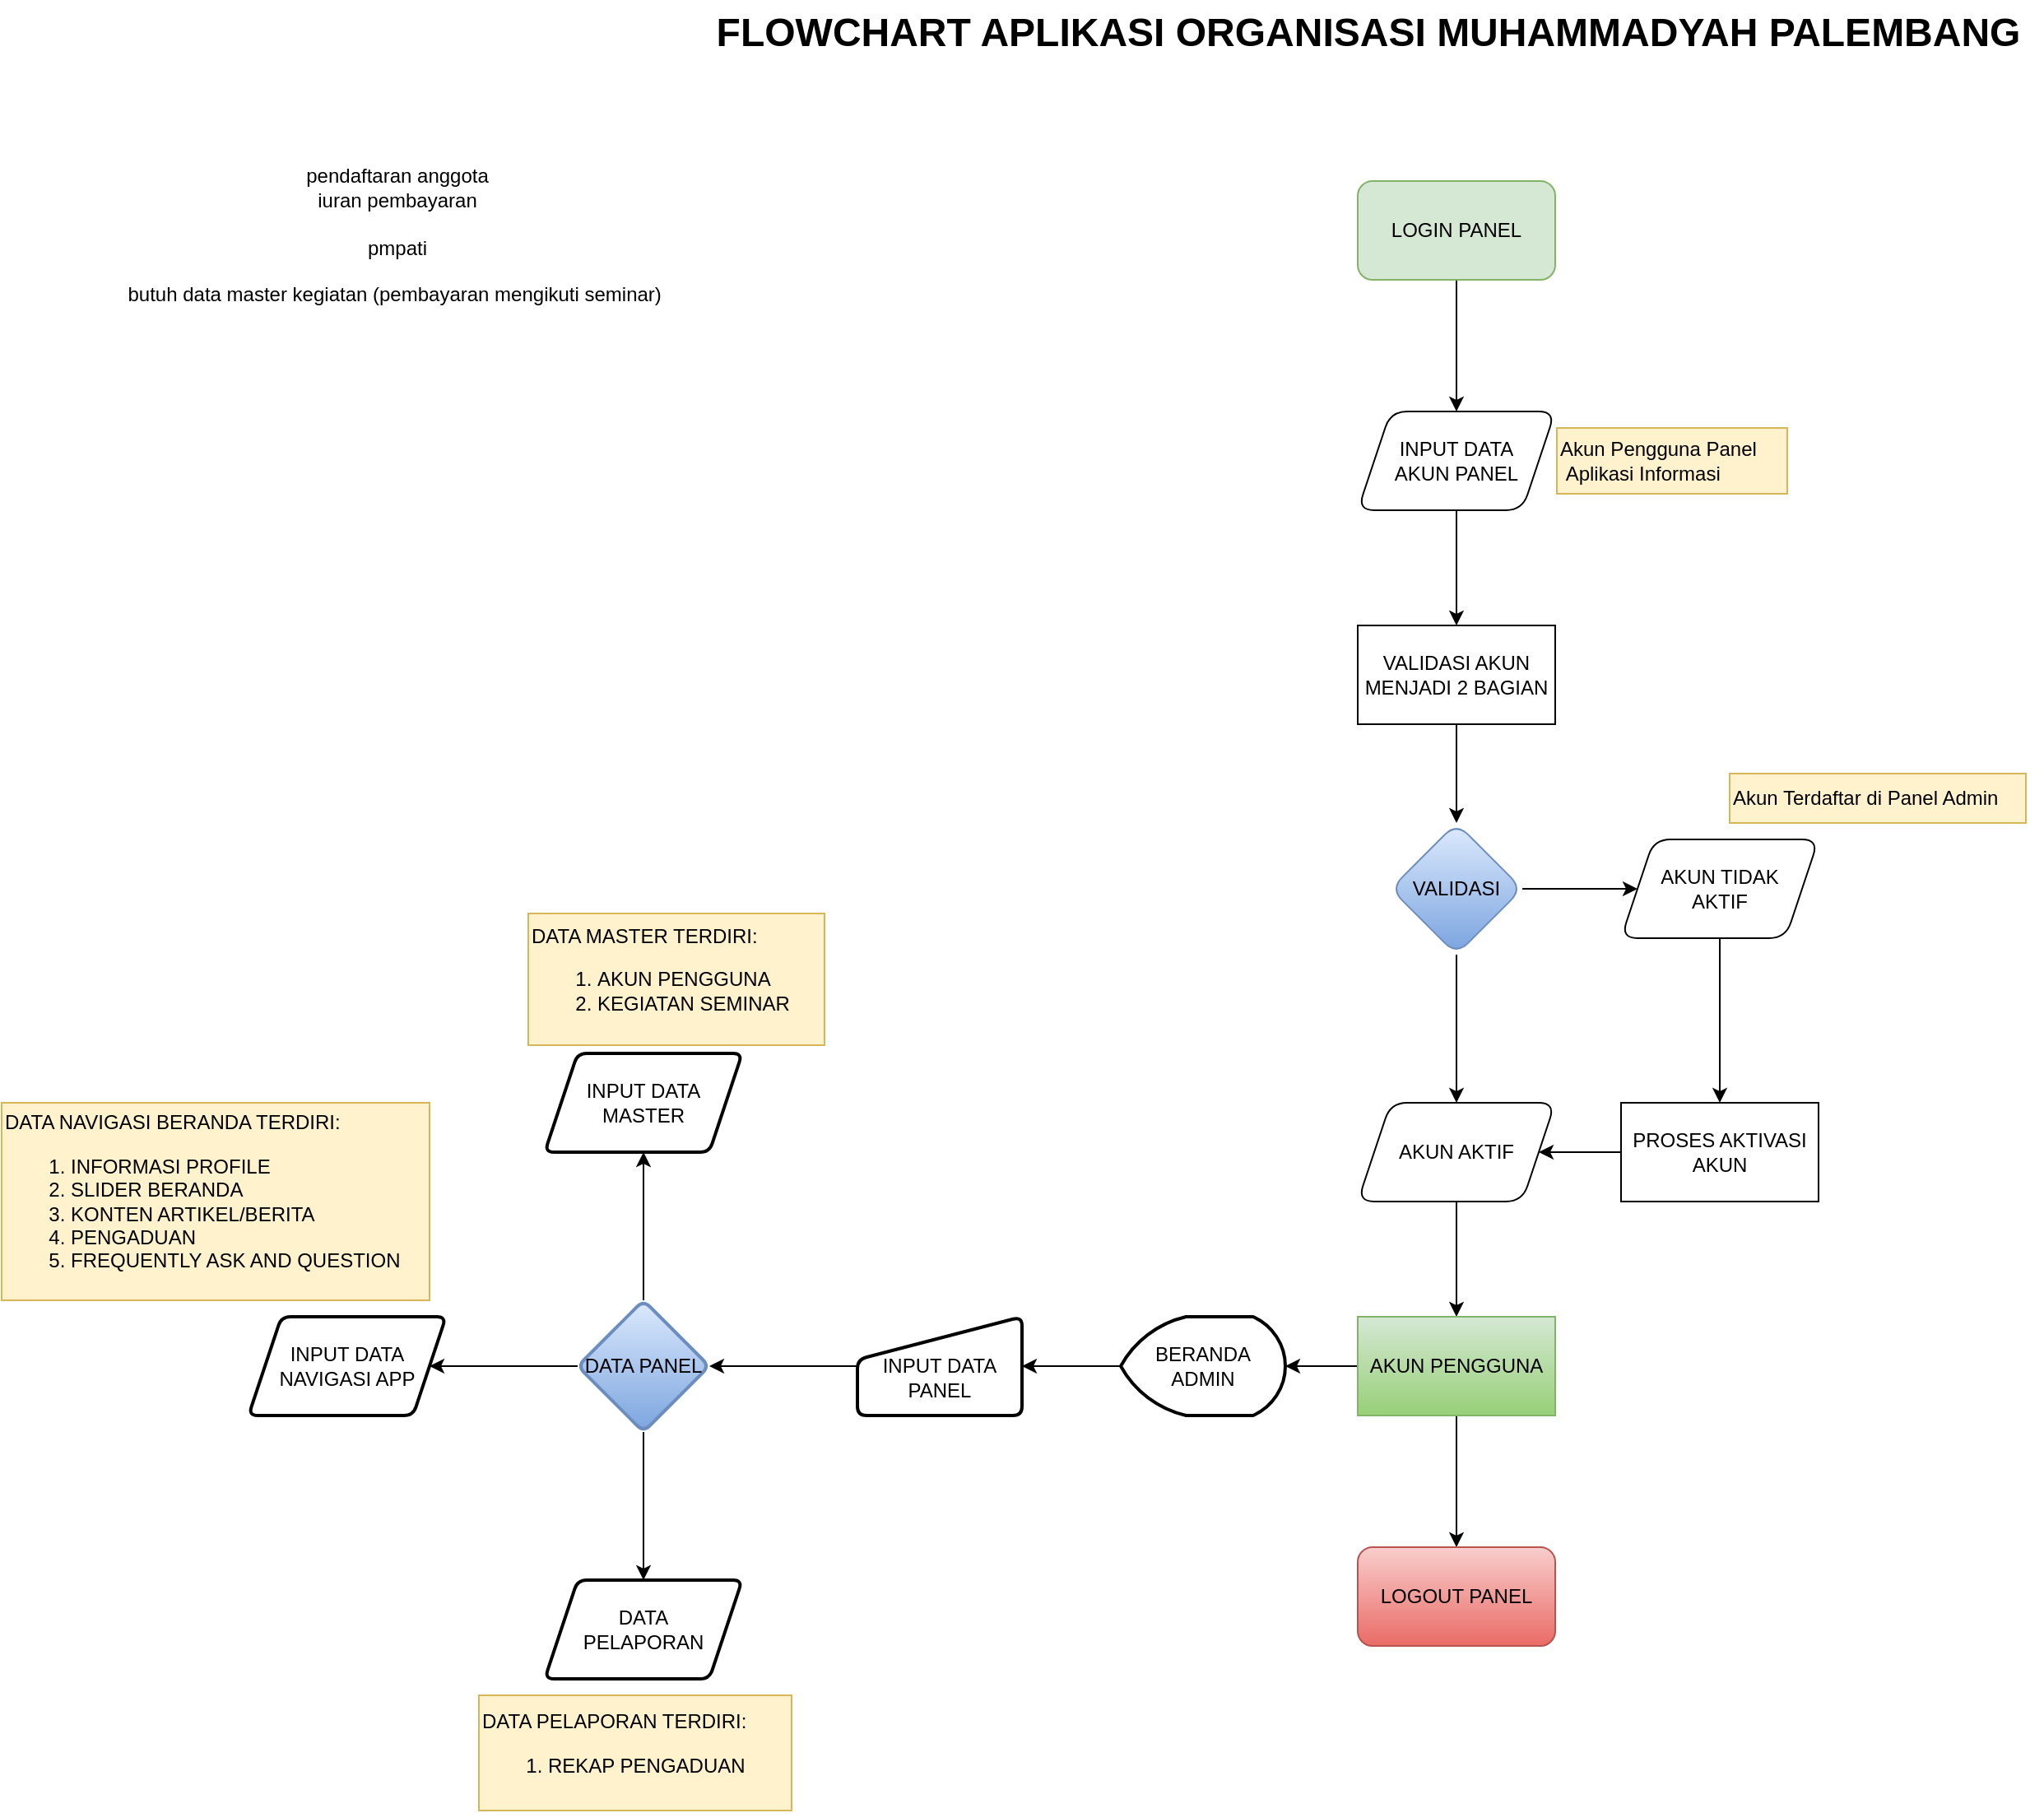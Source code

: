 <mxfile version="21.3.8" type="github">
  <diagram id="C5RBs43oDa-KdzZeNtuy" name="Page-1">
    <mxGraphModel dx="2419" dy="993" grid="1" gridSize="10" guides="1" tooltips="1" connect="1" arrows="1" fold="1" page="1" pageScale="1" pageWidth="827" pageHeight="1169" background="#ffffff" math="0" shadow="0">
      <root>
        <mxCell id="WIyWlLk6GJQsqaUBKTNV-0" />
        <mxCell id="WIyWlLk6GJQsqaUBKTNV-1" parent="WIyWlLk6GJQsqaUBKTNV-0" />
        <mxCell id="E0G3cQi8CWf1ikZbhB0M-4" value="" style="edgeStyle=orthogonalEdgeStyle;rounded=0;orthogonalLoop=1;jettySize=auto;html=1;" edge="1" parent="WIyWlLk6GJQsqaUBKTNV-1" source="E0G3cQi8CWf1ikZbhB0M-0" target="E0G3cQi8CWf1ikZbhB0M-3">
          <mxGeometry relative="1" as="geometry" />
        </mxCell>
        <mxCell id="E0G3cQi8CWf1ikZbhB0M-0" value="LOGIN PANEL" style="rounded=1;whiteSpace=wrap;html=1;fillColor=#d5e8d4;strokeColor=#82b366;" vertex="1" parent="WIyWlLk6GJQsqaUBKTNV-1">
          <mxGeometry x="354" y="160" width="120" height="60" as="geometry" />
        </mxCell>
        <mxCell id="E0G3cQi8CWf1ikZbhB0M-10" value="" style="edgeStyle=orthogonalEdgeStyle;rounded=0;orthogonalLoop=1;jettySize=auto;html=1;" edge="1" parent="WIyWlLk6GJQsqaUBKTNV-1" source="E0G3cQi8CWf1ikZbhB0M-3" target="E0G3cQi8CWf1ikZbhB0M-9">
          <mxGeometry relative="1" as="geometry" />
        </mxCell>
        <mxCell id="E0G3cQi8CWf1ikZbhB0M-3" value="INPUT DATA&lt;br&gt;AKUN PANEL" style="shape=parallelogram;perimeter=parallelogramPerimeter;whiteSpace=wrap;html=1;fixedSize=1;rounded=1;" vertex="1" parent="WIyWlLk6GJQsqaUBKTNV-1">
          <mxGeometry x="354" y="300" width="120" height="60" as="geometry" />
        </mxCell>
        <mxCell id="E0G3cQi8CWf1ikZbhB0M-8" value="" style="edgeStyle=orthogonalEdgeStyle;rounded=0;orthogonalLoop=1;jettySize=auto;html=1;" edge="1" parent="WIyWlLk6GJQsqaUBKTNV-1" source="E0G3cQi8CWf1ikZbhB0M-5" target="E0G3cQi8CWf1ikZbhB0M-7">
          <mxGeometry relative="1" as="geometry" />
        </mxCell>
        <mxCell id="E0G3cQi8CWf1ikZbhB0M-15" value="" style="edgeStyle=orthogonalEdgeStyle;rounded=0;orthogonalLoop=1;jettySize=auto;html=1;" edge="1" parent="WIyWlLk6GJQsqaUBKTNV-1" source="E0G3cQi8CWf1ikZbhB0M-5" target="E0G3cQi8CWf1ikZbhB0M-14">
          <mxGeometry relative="1" as="geometry" />
        </mxCell>
        <mxCell id="E0G3cQi8CWf1ikZbhB0M-5" value="VALIDASI" style="rhombus;whiteSpace=wrap;html=1;rounded=1;fillColor=#dae8fc;gradientColor=#7ea6e0;strokeColor=#6c8ebf;" vertex="1" parent="WIyWlLk6GJQsqaUBKTNV-1">
          <mxGeometry x="374" y="550" width="80" height="80" as="geometry" />
        </mxCell>
        <mxCell id="E0G3cQi8CWf1ikZbhB0M-13" style="edgeStyle=orthogonalEdgeStyle;rounded=0;orthogonalLoop=1;jettySize=auto;html=1;entryX=0.5;entryY=0;entryDx=0;entryDy=0;" edge="1" parent="WIyWlLk6GJQsqaUBKTNV-1" source="E0G3cQi8CWf1ikZbhB0M-7" target="E0G3cQi8CWf1ikZbhB0M-12">
          <mxGeometry relative="1" as="geometry" />
        </mxCell>
        <mxCell id="E0G3cQi8CWf1ikZbhB0M-7" value="AKUN TIDAK&lt;br&gt;AKTIF" style="shape=parallelogram;perimeter=parallelogramPerimeter;whiteSpace=wrap;html=1;fixedSize=1;rounded=1;" vertex="1" parent="WIyWlLk6GJQsqaUBKTNV-1">
          <mxGeometry x="514" y="560" width="120" height="60" as="geometry" />
        </mxCell>
        <mxCell id="E0G3cQi8CWf1ikZbhB0M-11" style="edgeStyle=orthogonalEdgeStyle;rounded=0;orthogonalLoop=1;jettySize=auto;html=1;" edge="1" parent="WIyWlLk6GJQsqaUBKTNV-1" source="E0G3cQi8CWf1ikZbhB0M-9" target="E0G3cQi8CWf1ikZbhB0M-5">
          <mxGeometry relative="1" as="geometry" />
        </mxCell>
        <mxCell id="E0G3cQi8CWf1ikZbhB0M-9" value="VALIDASI AKUN MENJADI 2 BAGIAN" style="rounded=0;whiteSpace=wrap;html=1;" vertex="1" parent="WIyWlLk6GJQsqaUBKTNV-1">
          <mxGeometry x="354" y="430" width="120" height="60" as="geometry" />
        </mxCell>
        <mxCell id="E0G3cQi8CWf1ikZbhB0M-16" value="" style="edgeStyle=orthogonalEdgeStyle;rounded=0;orthogonalLoop=1;jettySize=auto;html=1;" edge="1" parent="WIyWlLk6GJQsqaUBKTNV-1" source="E0G3cQi8CWf1ikZbhB0M-12" target="E0G3cQi8CWf1ikZbhB0M-14">
          <mxGeometry relative="1" as="geometry" />
        </mxCell>
        <mxCell id="E0G3cQi8CWf1ikZbhB0M-12" value="PROSES AKTIVASI&lt;br&gt;AKUN" style="rounded=0;whiteSpace=wrap;html=1;" vertex="1" parent="WIyWlLk6GJQsqaUBKTNV-1">
          <mxGeometry x="514" y="720" width="120" height="60" as="geometry" />
        </mxCell>
        <mxCell id="E0G3cQi8CWf1ikZbhB0M-18" style="edgeStyle=orthogonalEdgeStyle;rounded=0;orthogonalLoop=1;jettySize=auto;html=1;entryX=0.5;entryY=0;entryDx=0;entryDy=0;" edge="1" parent="WIyWlLk6GJQsqaUBKTNV-1" source="E0G3cQi8CWf1ikZbhB0M-14" target="E0G3cQi8CWf1ikZbhB0M-17">
          <mxGeometry relative="1" as="geometry" />
        </mxCell>
        <mxCell id="E0G3cQi8CWf1ikZbhB0M-14" value="AKUN AKTIF" style="shape=parallelogram;perimeter=parallelogramPerimeter;whiteSpace=wrap;html=1;fixedSize=1;rounded=1;" vertex="1" parent="WIyWlLk6GJQsqaUBKTNV-1">
          <mxGeometry x="354" y="720" width="120" height="60" as="geometry" />
        </mxCell>
        <mxCell id="E0G3cQi8CWf1ikZbhB0M-20" value="" style="edgeStyle=orthogonalEdgeStyle;rounded=0;orthogonalLoop=1;jettySize=auto;html=1;" edge="1" parent="WIyWlLk6GJQsqaUBKTNV-1" source="E0G3cQi8CWf1ikZbhB0M-17" target="E0G3cQi8CWf1ikZbhB0M-19">
          <mxGeometry relative="1" as="geometry" />
        </mxCell>
        <mxCell id="E0G3cQi8CWf1ikZbhB0M-38" value="" style="edgeStyle=orthogonalEdgeStyle;rounded=0;orthogonalLoop=1;jettySize=auto;html=1;" edge="1" parent="WIyWlLk6GJQsqaUBKTNV-1" source="E0G3cQi8CWf1ikZbhB0M-17" target="E0G3cQi8CWf1ikZbhB0M-37">
          <mxGeometry relative="1" as="geometry" />
        </mxCell>
        <mxCell id="E0G3cQi8CWf1ikZbhB0M-17" value="AKUN PENGGUNA" style="rounded=0;whiteSpace=wrap;html=1;fillColor=#d5e8d4;gradientColor=#97d077;strokeColor=#82b366;" vertex="1" parent="WIyWlLk6GJQsqaUBKTNV-1">
          <mxGeometry x="354" y="850" width="120" height="60" as="geometry" />
        </mxCell>
        <mxCell id="E0G3cQi8CWf1ikZbhB0M-22" value="" style="edgeStyle=orthogonalEdgeStyle;rounded=0;orthogonalLoop=1;jettySize=auto;html=1;" edge="1" parent="WIyWlLk6GJQsqaUBKTNV-1" source="E0G3cQi8CWf1ikZbhB0M-19" target="E0G3cQi8CWf1ikZbhB0M-21">
          <mxGeometry relative="1" as="geometry" />
        </mxCell>
        <mxCell id="E0G3cQi8CWf1ikZbhB0M-19" value="BERANDA ADMIN" style="strokeWidth=2;html=1;shape=mxgraph.flowchart.display;whiteSpace=wrap;fontStyle=0" vertex="1" parent="WIyWlLk6GJQsqaUBKTNV-1">
          <mxGeometry x="210" y="850" width="100" height="60" as="geometry" />
        </mxCell>
        <mxCell id="E0G3cQi8CWf1ikZbhB0M-24" value="" style="edgeStyle=orthogonalEdgeStyle;rounded=0;orthogonalLoop=1;jettySize=auto;html=1;" edge="1" parent="WIyWlLk6GJQsqaUBKTNV-1" source="E0G3cQi8CWf1ikZbhB0M-21" target="E0G3cQi8CWf1ikZbhB0M-23">
          <mxGeometry relative="1" as="geometry" />
        </mxCell>
        <mxCell id="E0G3cQi8CWf1ikZbhB0M-21" value="&lt;br&gt;INPUT DATA PANEL" style="html=1;strokeWidth=2;shape=manualInput;whiteSpace=wrap;rounded=1;size=26;arcSize=11;" vertex="1" parent="WIyWlLk6GJQsqaUBKTNV-1">
          <mxGeometry x="50" y="850" width="100" height="60" as="geometry" />
        </mxCell>
        <mxCell id="E0G3cQi8CWf1ikZbhB0M-27" value="" style="edgeStyle=orthogonalEdgeStyle;rounded=0;orthogonalLoop=1;jettySize=auto;html=1;" edge="1" parent="WIyWlLk6GJQsqaUBKTNV-1" source="E0G3cQi8CWf1ikZbhB0M-23" target="E0G3cQi8CWf1ikZbhB0M-26">
          <mxGeometry relative="1" as="geometry" />
        </mxCell>
        <mxCell id="E0G3cQi8CWf1ikZbhB0M-29" value="" style="edgeStyle=orthogonalEdgeStyle;rounded=0;orthogonalLoop=1;jettySize=auto;html=1;" edge="1" parent="WIyWlLk6GJQsqaUBKTNV-1" source="E0G3cQi8CWf1ikZbhB0M-23" target="E0G3cQi8CWf1ikZbhB0M-28">
          <mxGeometry relative="1" as="geometry" />
        </mxCell>
        <mxCell id="E0G3cQi8CWf1ikZbhB0M-31" value="" style="edgeStyle=orthogonalEdgeStyle;rounded=0;orthogonalLoop=1;jettySize=auto;html=1;" edge="1" parent="WIyWlLk6GJQsqaUBKTNV-1" source="E0G3cQi8CWf1ikZbhB0M-23" target="E0G3cQi8CWf1ikZbhB0M-30">
          <mxGeometry relative="1" as="geometry" />
        </mxCell>
        <mxCell id="E0G3cQi8CWf1ikZbhB0M-23" value="DATA PANEL" style="rhombus;whiteSpace=wrap;html=1;strokeWidth=2;rounded=1;arcSize=11;fillColor=#dae8fc;gradientColor=#7ea6e0;strokeColor=#6c8ebf;" vertex="1" parent="WIyWlLk6GJQsqaUBKTNV-1">
          <mxGeometry x="-120" y="840" width="80" height="80" as="geometry" />
        </mxCell>
        <mxCell id="E0G3cQi8CWf1ikZbhB0M-26" value="INPUT DATA MASTER" style="shape=parallelogram;perimeter=parallelogramPerimeter;whiteSpace=wrap;html=1;fixedSize=1;strokeWidth=2;rounded=1;arcSize=11;" vertex="1" parent="WIyWlLk6GJQsqaUBKTNV-1">
          <mxGeometry x="-140" y="690" width="120" height="60" as="geometry" />
        </mxCell>
        <mxCell id="E0G3cQi8CWf1ikZbhB0M-28" value="INPUT DATA NAVIGASI APP" style="shape=parallelogram;perimeter=parallelogramPerimeter;whiteSpace=wrap;html=1;fixedSize=1;strokeWidth=2;rounded=1;arcSize=11;" vertex="1" parent="WIyWlLk6GJQsqaUBKTNV-1">
          <mxGeometry x="-320" y="850" width="120" height="60" as="geometry" />
        </mxCell>
        <mxCell id="E0G3cQi8CWf1ikZbhB0M-30" value="DATA&lt;br&gt;PELAPORAN" style="shape=parallelogram;perimeter=parallelogramPerimeter;whiteSpace=wrap;html=1;fixedSize=1;strokeWidth=2;rounded=1;arcSize=11;" vertex="1" parent="WIyWlLk6GJQsqaUBKTNV-1">
          <mxGeometry x="-140" y="1010" width="120" height="60" as="geometry" />
        </mxCell>
        <mxCell id="E0G3cQi8CWf1ikZbhB0M-32" value="&lt;div style=&quot;&quot;&gt;DATA MASTER TERDIRI:&lt;/div&gt;&lt;div style=&quot;&quot;&gt;&lt;ol&gt;&lt;li&gt;AKUN PENGGUNA&lt;/li&gt;&lt;li&gt;KEGIATAN SEMINAR&lt;/li&gt;&lt;/ol&gt;&lt;/div&gt;" style="text;html=1;align=left;verticalAlign=middle;resizable=0;points=[];autosize=1;strokeColor=#d6b656;fillColor=#fff2cc;" vertex="1" parent="WIyWlLk6GJQsqaUBKTNV-1">
          <mxGeometry x="-150" y="605" width="180" height="80" as="geometry" />
        </mxCell>
        <mxCell id="E0G3cQi8CWf1ikZbhB0M-33" value="&lt;div style=&quot;&quot;&gt;&lt;div&gt;DATA NAVIGASI BERANDA TERDIRI:&lt;/div&gt;&lt;div&gt;&lt;ol&gt;&lt;li&gt;INFORMASI PROFILE&lt;/li&gt;&lt;li&gt;SLIDER BERANDA&lt;/li&gt;&lt;li&gt;KONTEN ARTIKEL/BERITA&lt;/li&gt;&lt;li&gt;PENGADUAN&lt;/li&gt;&lt;li&gt;FREQUENTLY ASK AND QUESTION&lt;/li&gt;&lt;/ol&gt;&lt;/div&gt;&lt;/div&gt;" style="text;html=1;align=left;verticalAlign=middle;resizable=0;points=[];autosize=1;strokeColor=#d6b656;fillColor=#fff2cc;" vertex="1" parent="WIyWlLk6GJQsqaUBKTNV-1">
          <mxGeometry x="-470" y="720" width="260" height="120" as="geometry" />
        </mxCell>
        <mxCell id="E0G3cQi8CWf1ikZbhB0M-34" value="&lt;div style=&quot;&quot;&gt;DATA PELAPORAN TERDIRI:&lt;/div&gt;&lt;div style=&quot;&quot;&gt;&lt;ol&gt;&lt;li&gt;REKAP PENGADUAN&amp;nbsp;&lt;/li&gt;&lt;/ol&gt;&lt;/div&gt;" style="text;html=1;align=left;verticalAlign=middle;resizable=0;points=[];autosize=1;strokeColor=#d6b656;fillColor=#fff2cc;" vertex="1" parent="WIyWlLk6GJQsqaUBKTNV-1">
          <mxGeometry x="-180" y="1080" width="190" height="70" as="geometry" />
        </mxCell>
        <mxCell id="E0G3cQi8CWf1ikZbhB0M-37" value="LOGOUT PANEL" style="rounded=1;whiteSpace=wrap;html=1;fillColor=#f8cecc;gradientColor=#ea6b66;strokeColor=#b85450;" vertex="1" parent="WIyWlLk6GJQsqaUBKTNV-1">
          <mxGeometry x="354" y="990" width="120" height="60" as="geometry" />
        </mxCell>
        <mxCell id="E0G3cQi8CWf1ikZbhB0M-39" value="Akun Pengguna Panel&lt;br&gt;&amp;nbsp;Aplikasi Informasi" style="text;html=1;align=left;verticalAlign=middle;resizable=0;points=[];autosize=1;strokeColor=#d6b656;fillColor=#fff2cc;" vertex="1" parent="WIyWlLk6GJQsqaUBKTNV-1">
          <mxGeometry x="475" y="310" width="140" height="40" as="geometry" />
        </mxCell>
        <mxCell id="E0G3cQi8CWf1ikZbhB0M-40" value="Akun Terdaftar di Panel Admin" style="text;html=1;align=left;verticalAlign=middle;resizable=0;points=[];autosize=1;strokeColor=#d6b656;fillColor=#fff2cc;" vertex="1" parent="WIyWlLk6GJQsqaUBKTNV-1">
          <mxGeometry x="580" y="520" width="180" height="30" as="geometry" />
        </mxCell>
        <mxCell id="E0G3cQi8CWf1ikZbhB0M-41" value="&lt;b&gt;&lt;font style=&quot;font-size: 24px;&quot;&gt;FLOWCHART APLIKASI ORGANISASI MUHAMMADYAH PALEMBANG&lt;/font&gt;&lt;/b&gt;" style="text;html=1;align=center;verticalAlign=middle;resizable=0;points=[];autosize=1;strokeColor=none;fillColor=none;" vertex="1" parent="WIyWlLk6GJQsqaUBKTNV-1">
          <mxGeometry x="-50" y="50" width="820" height="40" as="geometry" />
        </mxCell>
        <mxCell id="E0G3cQi8CWf1ikZbhB0M-42" value="pendaftaran anggota&lt;br&gt;iuran pembayaran&lt;br&gt;&lt;br&gt;pmpati&lt;br&gt;&lt;br&gt;butuh data master kegiatan (pembayaran mengikuti seminar)&amp;nbsp;" style="text;html=1;align=center;verticalAlign=middle;resizable=0;points=[];autosize=1;strokeColor=none;fillColor=none;" vertex="1" parent="WIyWlLk6GJQsqaUBKTNV-1">
          <mxGeometry x="-405" y="143" width="350" height="100" as="geometry" />
        </mxCell>
      </root>
    </mxGraphModel>
  </diagram>
</mxfile>
